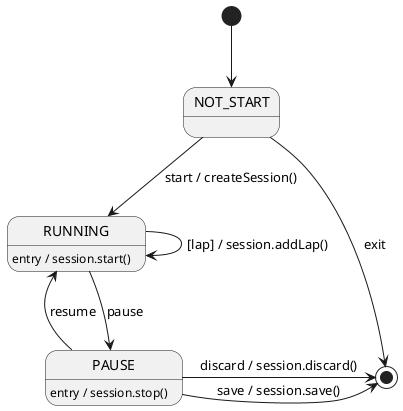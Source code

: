 @startuml
[*] --> NOT_START
NOT_START --> RUNNING : start / createSession()
NOT_START -> [*] : exit
RUNNING : entry / session.start()
RUNNING -> RUNNING : [lap] / session.addLap()
RUNNING --> PAUSE : pause
PAUSE -> RUNNING : resume
PAUSE : entry / session.stop()
PAUSE -> [*] : save / session.save()
PAUSE -> [*] : discard / session.discard()
@enduml